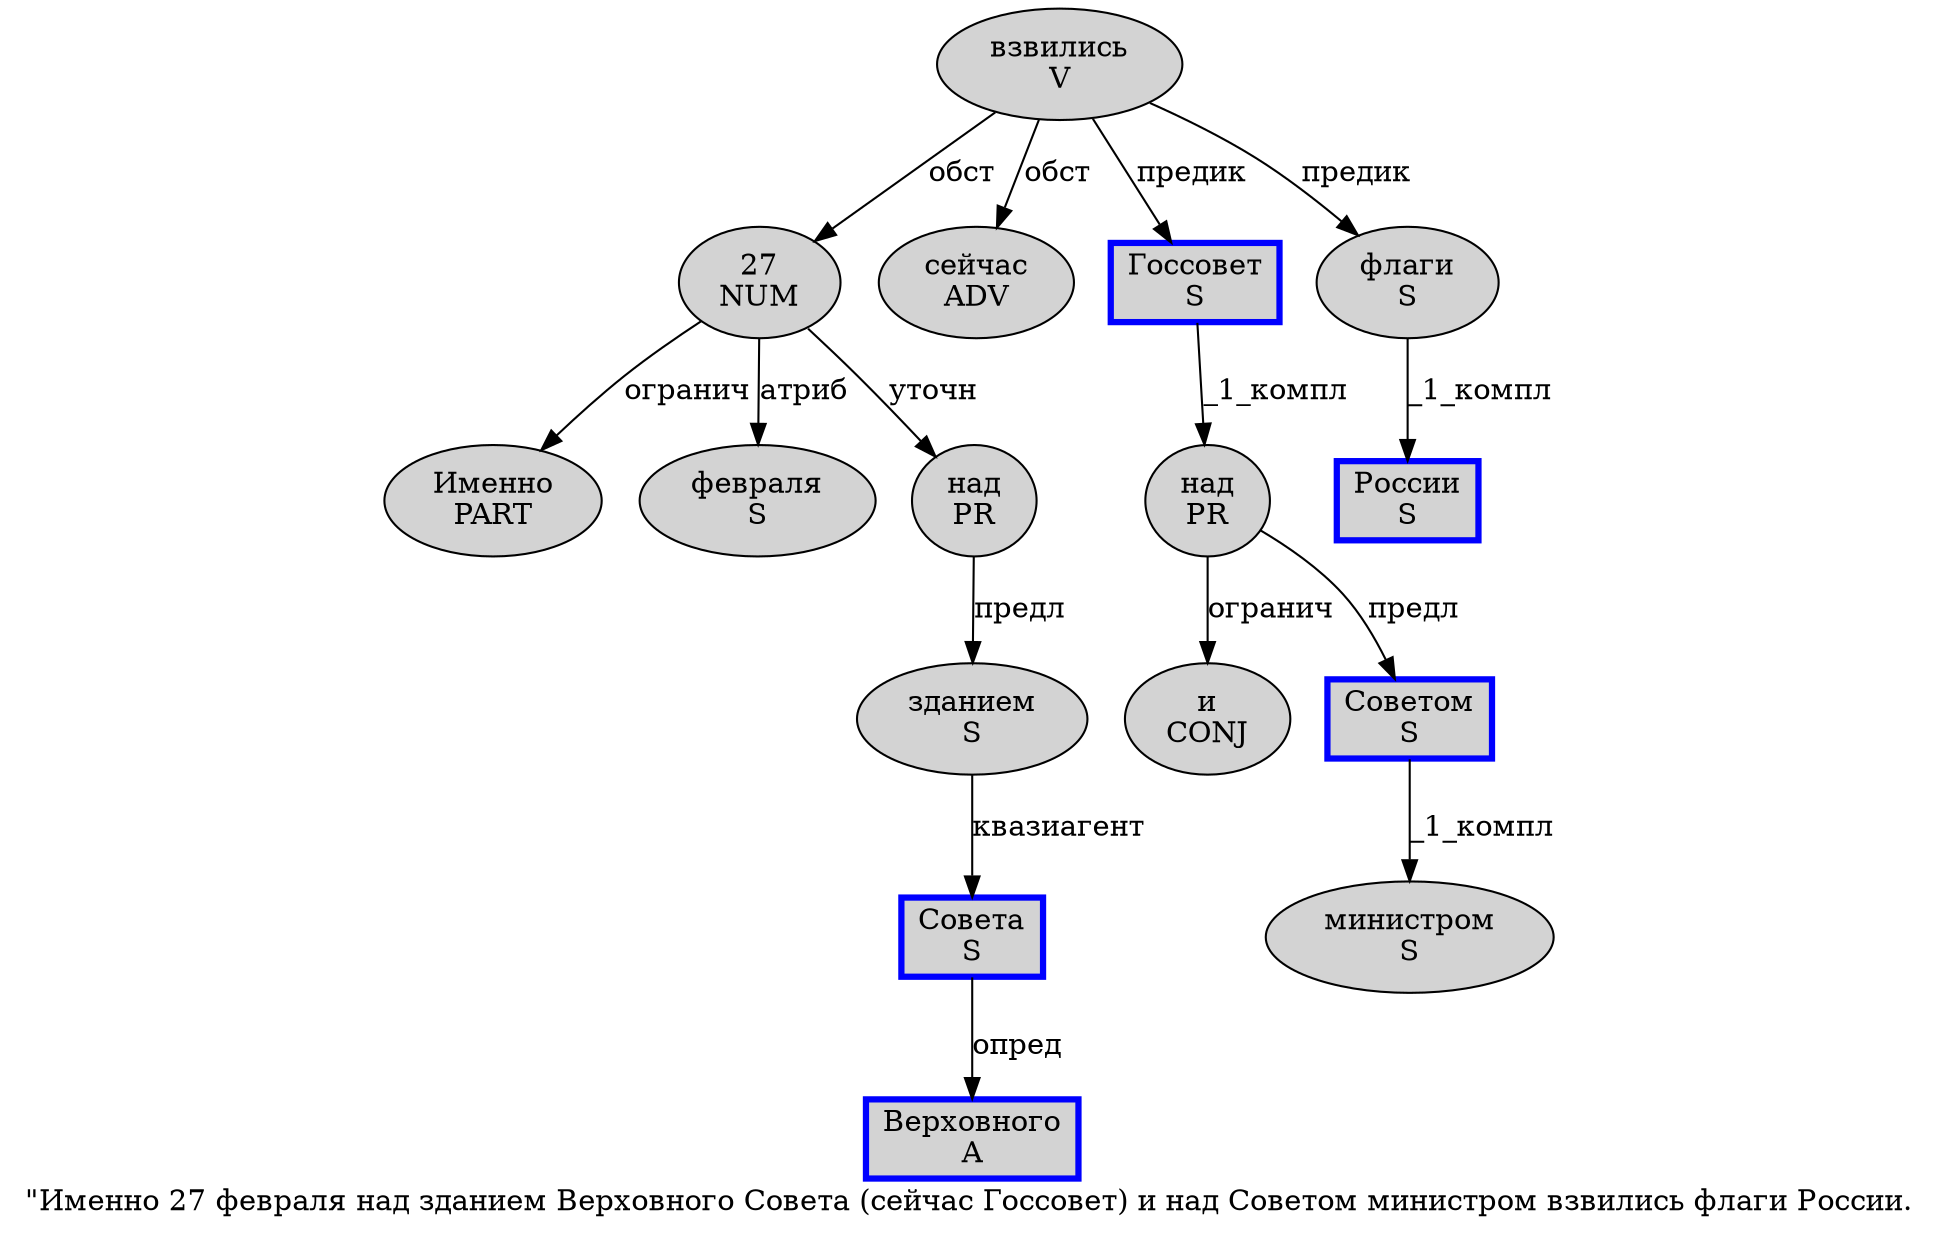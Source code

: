 digraph SENTENCE_2 {
	graph [label="\"Именно 27 февраля над зданием Верховного Совета (сейчас Госсовет) и над Советом министром взвились флаги России."]
	node [style=filled]
		1 [label="Именно
PART" color="" fillcolor=lightgray penwidth=1 shape=ellipse]
		2 [label="27
NUM" color="" fillcolor=lightgray penwidth=1 shape=ellipse]
		3 [label="февраля
S" color="" fillcolor=lightgray penwidth=1 shape=ellipse]
		4 [label="над
PR" color="" fillcolor=lightgray penwidth=1 shape=ellipse]
		5 [label="зданием
S" color="" fillcolor=lightgray penwidth=1 shape=ellipse]
		6 [label="Верховного
A" color=blue fillcolor=lightgray penwidth=3 shape=box]
		7 [label="Совета
S" color=blue fillcolor=lightgray penwidth=3 shape=box]
		9 [label="сейчас
ADV" color="" fillcolor=lightgray penwidth=1 shape=ellipse]
		10 [label="Госсовет
S" color=blue fillcolor=lightgray penwidth=3 shape=box]
		12 [label="и
CONJ" color="" fillcolor=lightgray penwidth=1 shape=ellipse]
		13 [label="над
PR" color="" fillcolor=lightgray penwidth=1 shape=ellipse]
		14 [label="Советом
S" color=blue fillcolor=lightgray penwidth=3 shape=box]
		15 [label="министром
S" color="" fillcolor=lightgray penwidth=1 shape=ellipse]
		16 [label="взвились
V" color="" fillcolor=lightgray penwidth=1 shape=ellipse]
		17 [label="флаги
S" color="" fillcolor=lightgray penwidth=1 shape=ellipse]
		18 [label="России
S" color=blue fillcolor=lightgray penwidth=3 shape=box]
			10 -> 13 [label="_1_компл"]
			2 -> 1 [label="огранич"]
			2 -> 3 [label="атриб"]
			2 -> 4 [label="уточн"]
			17 -> 18 [label="_1_компл"]
			7 -> 6 [label="опред"]
			5 -> 7 [label="квазиагент"]
			13 -> 12 [label="огранич"]
			13 -> 14 [label="предл"]
			16 -> 2 [label="обст"]
			16 -> 9 [label="обст"]
			16 -> 10 [label="предик"]
			16 -> 17 [label="предик"]
			14 -> 15 [label="_1_компл"]
			4 -> 5 [label="предл"]
}